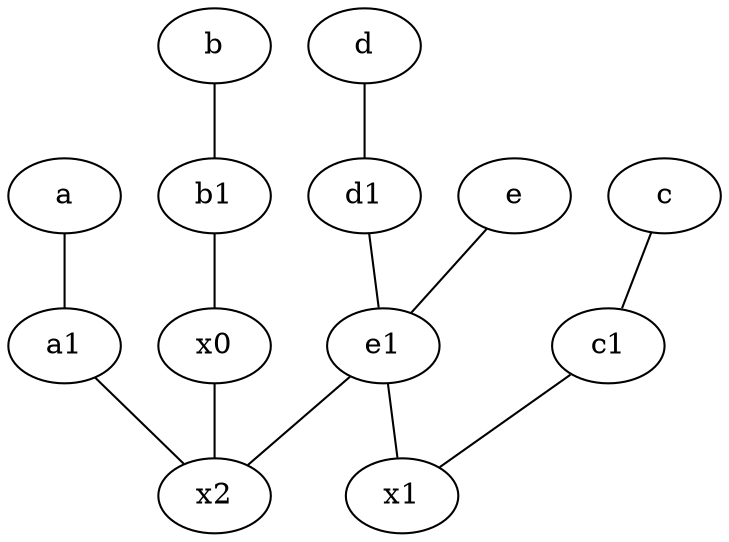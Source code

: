 graph {
	node [labelfontsize=50]
	c1 [labelfontsize=50 pos="4.5,3!"]
	b1 [labelfontsize=50 pos="9,4!"]
	x1 [labelfontsize=50]
	d1 [labelfontsize=50 pos="3,5!"]
	e1 [labelfontsize=50 pos="7,7!"]
	x2 [labelfontsize=50]
	a1 [labelfontsize=50 pos="8,3!"]
	e [labelfontsize=50 pos="7,9!"]
	x0 [labelfontsize=50]
	e1 -- x2
	d -- d1
	b1 -- x0
	c1 -- x1
	a -- a1
	e1 -- x1
	e -- e1
	x0 -- x2
	c -- c1
	a1 -- x2
	b -- b1
	d1 -- e1
}
